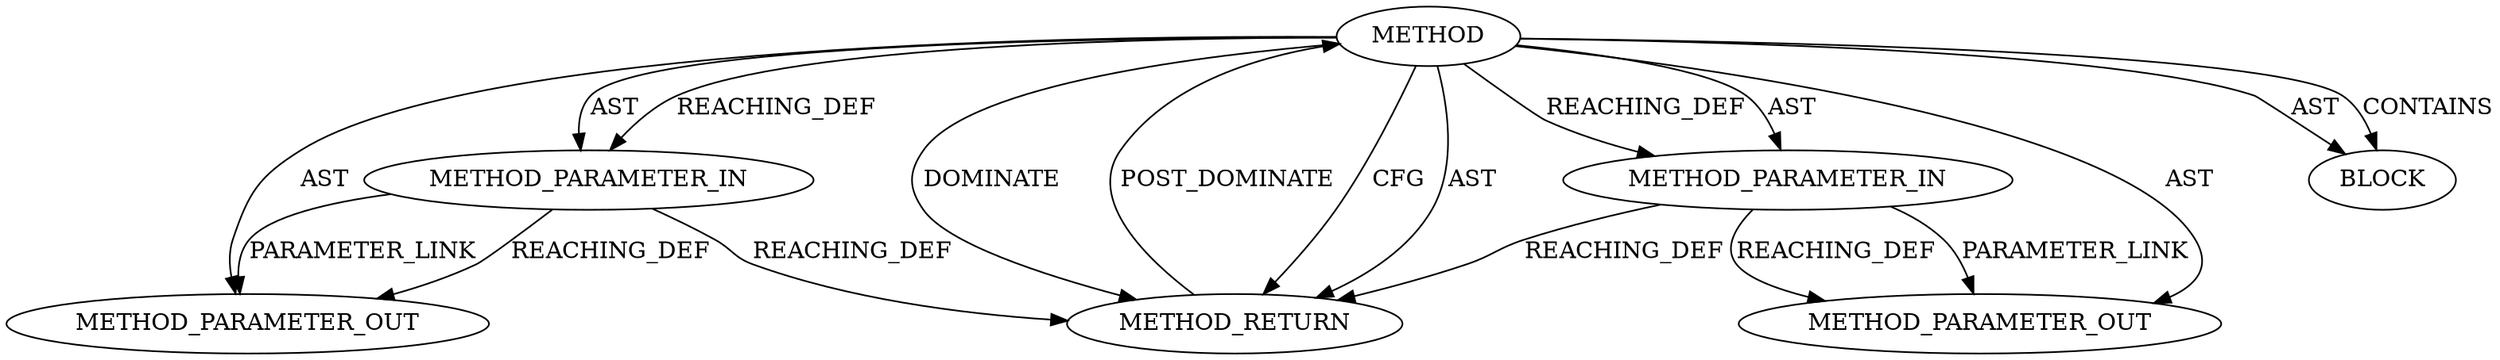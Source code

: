 digraph {
  19702 [label=METHOD AST_PARENT_TYPE="NAMESPACE_BLOCK" AST_PARENT_FULL_NAME="<global>" ORDER=0 CODE="<empty>" FULL_NAME="round_down" IS_EXTERNAL=true FILENAME="<empty>" SIGNATURE="" NAME="round_down"]
  21889 [label=METHOD_PARAMETER_OUT ORDER=1 CODE="p1" IS_VARIADIC=false TYPE_FULL_NAME="ANY" EVALUATION_STRATEGY="BY_VALUE" INDEX=1 NAME="p1"]
  19703 [label=METHOD_PARAMETER_IN ORDER=1 CODE="p1" IS_VARIADIC=false TYPE_FULL_NAME="ANY" EVALUATION_STRATEGY="BY_VALUE" INDEX=1 NAME="p1"]
  21890 [label=METHOD_PARAMETER_OUT ORDER=2 CODE="p2" IS_VARIADIC=false TYPE_FULL_NAME="ANY" EVALUATION_STRATEGY="BY_VALUE" INDEX=2 NAME="p2"]
  19704 [label=METHOD_PARAMETER_IN ORDER=2 CODE="p2" IS_VARIADIC=false TYPE_FULL_NAME="ANY" EVALUATION_STRATEGY="BY_VALUE" INDEX=2 NAME="p2"]
  19705 [label=BLOCK ORDER=1 ARGUMENT_INDEX=1 CODE="<empty>" TYPE_FULL_NAME="ANY"]
  19706 [label=METHOD_RETURN ORDER=2 CODE="RET" TYPE_FULL_NAME="ANY" EVALUATION_STRATEGY="BY_VALUE"]
  19703 -> 21889 [label=PARAMETER_LINK ]
  19702 -> 19706 [label=DOMINATE ]
  19702 -> 19705 [label=AST ]
  19704 -> 21890 [label=PARAMETER_LINK ]
  19702 -> 21889 [label=AST ]
  19702 -> 19704 [label=REACHING_DEF VARIABLE=""]
  19703 -> 19706 [label=REACHING_DEF VARIABLE="p1"]
  19704 -> 19706 [label=REACHING_DEF VARIABLE="p2"]
  19706 -> 19702 [label=POST_DOMINATE ]
  19702 -> 19704 [label=AST ]
  19702 -> 19705 [label=CONTAINS ]
  19704 -> 21890 [label=REACHING_DEF VARIABLE="p2"]
  19703 -> 21889 [label=REACHING_DEF VARIABLE="p1"]
  19702 -> 21890 [label=AST ]
  19702 -> 19703 [label=AST ]
  19702 -> 19703 [label=REACHING_DEF VARIABLE=""]
  19702 -> 19706 [label=CFG ]
  19702 -> 19706 [label=AST ]
}
